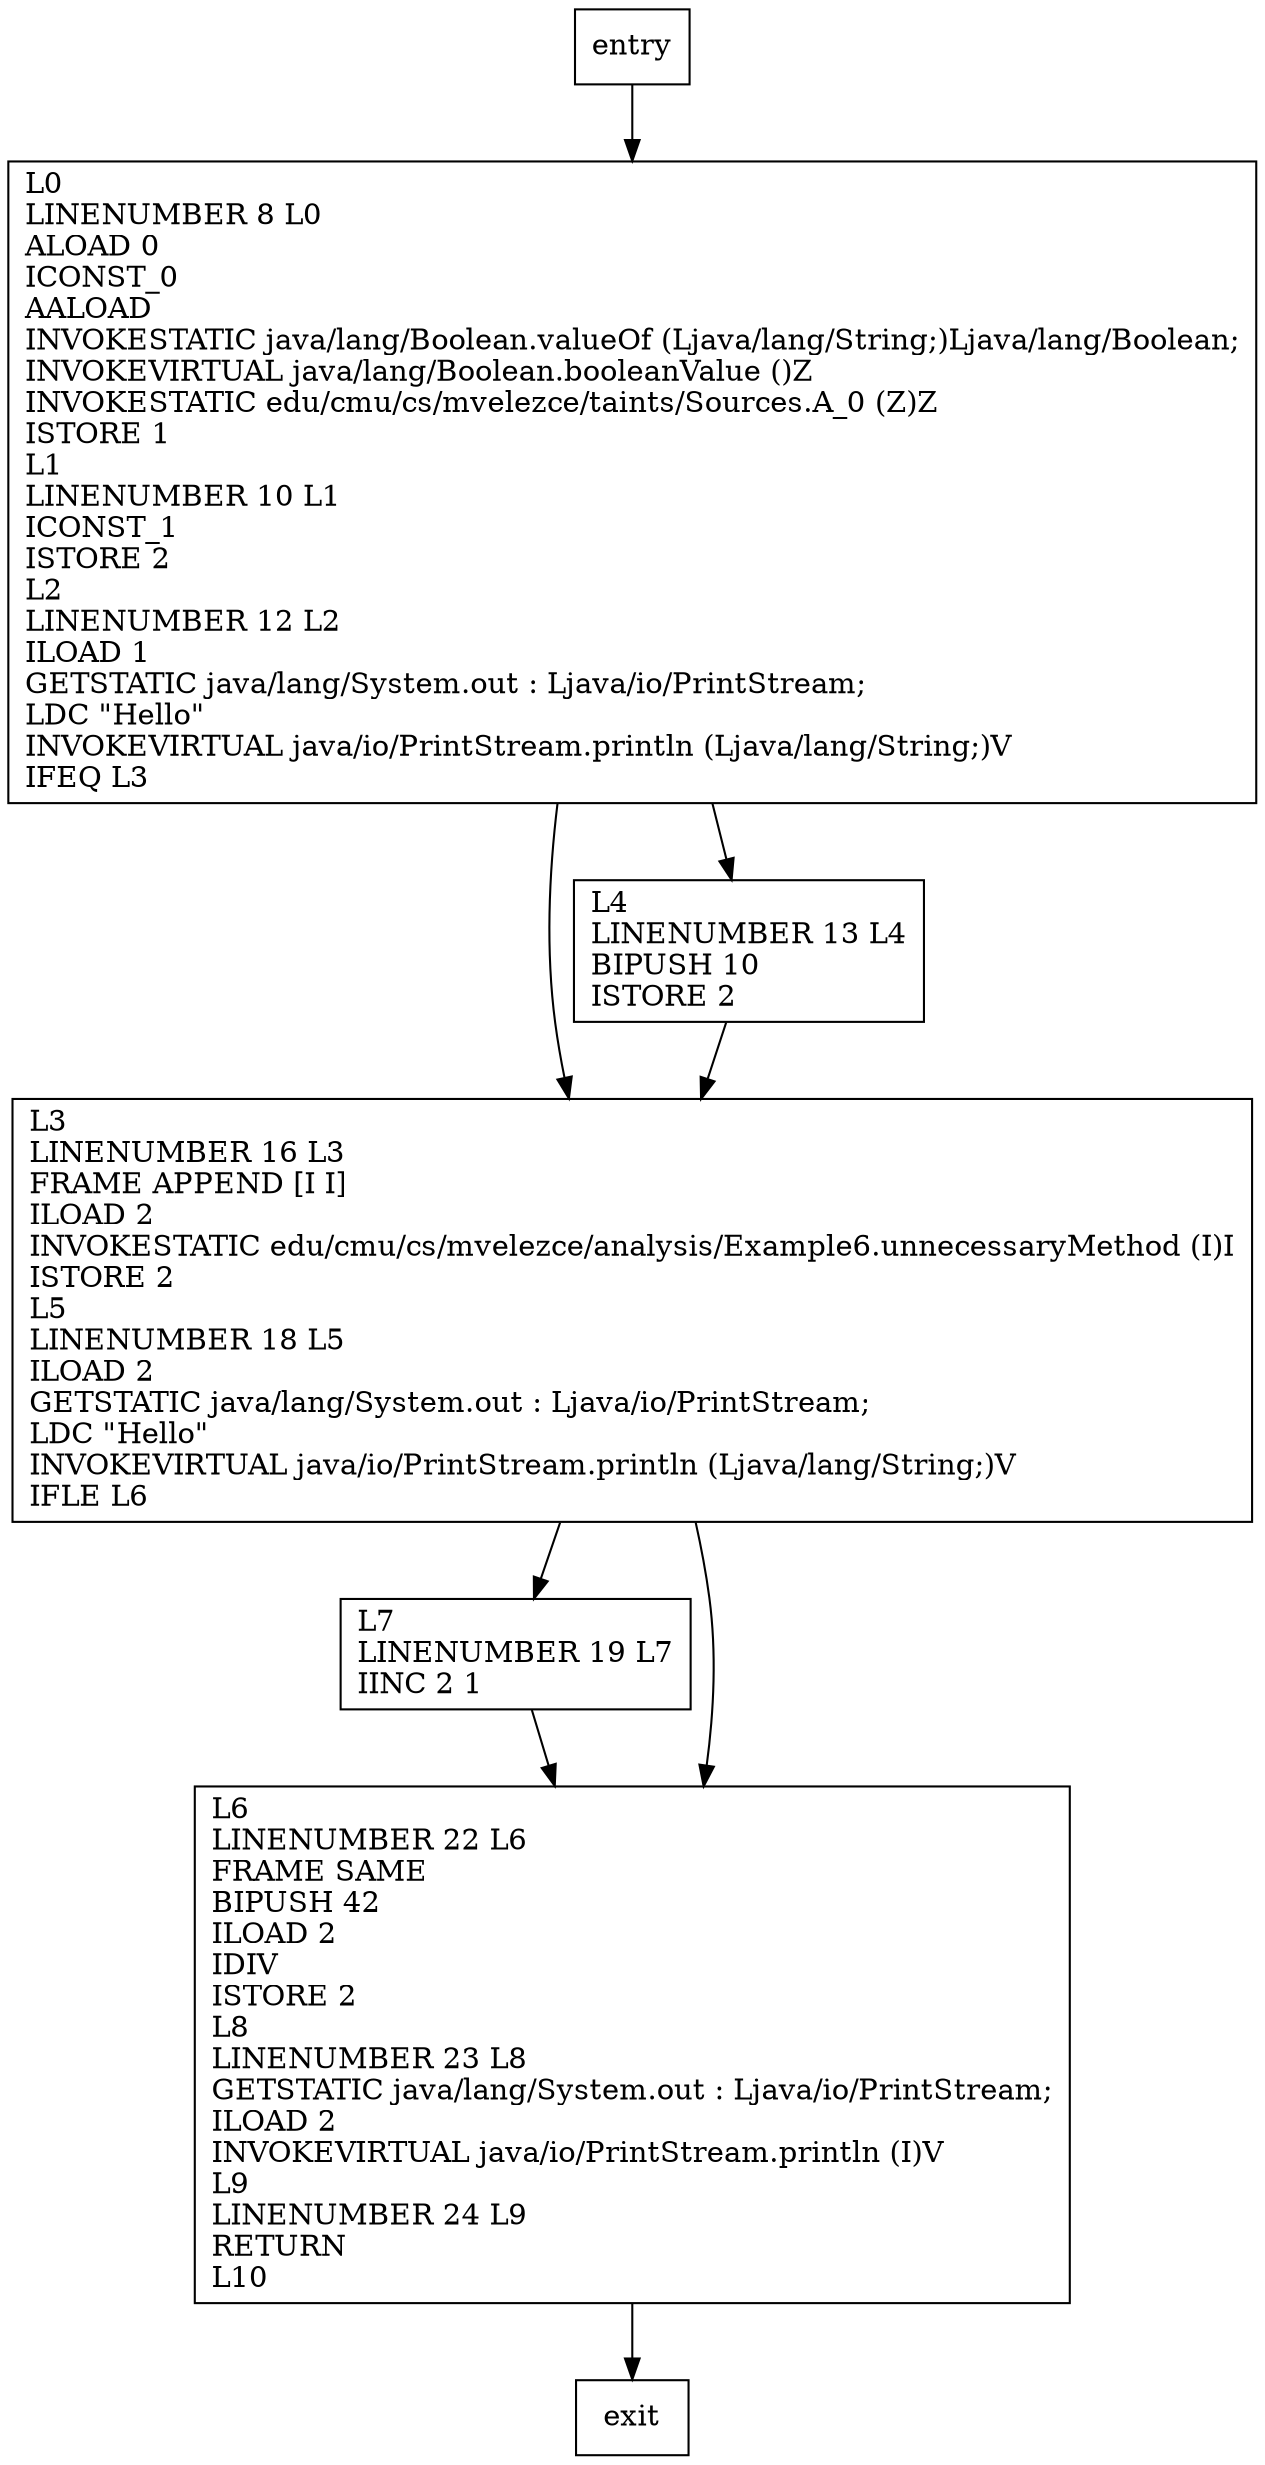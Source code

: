 digraph main {
node [shape=record];
1799521220 [label="L3\lLINENUMBER 16 L3\lFRAME APPEND [I I]\lILOAD 2\lINVOKESTATIC edu/cmu/cs/mvelezce/analysis/Example6.unnecessaryMethod (I)I\lISTORE 2\lL5\lLINENUMBER 18 L5\lILOAD 2\lGETSTATIC java/lang/System.out : Ljava/io/PrintStream;\lLDC \"Hello\"\lINVOKEVIRTUAL java/io/PrintStream.println (Ljava/lang/String;)V\lIFLE L6\l"];
218654115 [label="L4\lLINENUMBER 13 L4\lBIPUSH 10\lISTORE 2\l"];
1668004795 [label="L7\lLINENUMBER 19 L7\lIINC 2 1\l"];
1167792250 [label="L0\lLINENUMBER 8 L0\lALOAD 0\lICONST_0\lAALOAD\lINVOKESTATIC java/lang/Boolean.valueOf (Ljava/lang/String;)Ljava/lang/Boolean;\lINVOKEVIRTUAL java/lang/Boolean.booleanValue ()Z\lINVOKESTATIC edu/cmu/cs/mvelezce/taints/Sources.A_0 (Z)Z\lISTORE 1\lL1\lLINENUMBER 10 L1\lICONST_1\lISTORE 2\lL2\lLINENUMBER 12 L2\lILOAD 1\lGETSTATIC java/lang/System.out : Ljava/io/PrintStream;\lLDC \"Hello\"\lINVOKEVIRTUAL java/io/PrintStream.println (Ljava/lang/String;)V\lIFEQ L3\l"];
2125346660 [label="L6\lLINENUMBER 22 L6\lFRAME SAME\lBIPUSH 42\lILOAD 2\lIDIV\lISTORE 2\lL8\lLINENUMBER 23 L8\lGETSTATIC java/lang/System.out : Ljava/io/PrintStream;\lILOAD 2\lINVOKEVIRTUAL java/io/PrintStream.println (I)V\lL9\lLINENUMBER 24 L9\lRETURN\lL10\l"];
entry;
exit;
entry -> 1167792250;
1799521220 -> 1668004795;
1799521220 -> 2125346660;
218654115 -> 1799521220;
1668004795 -> 2125346660;
1167792250 -> 1799521220;
1167792250 -> 218654115;
2125346660 -> exit;
}
